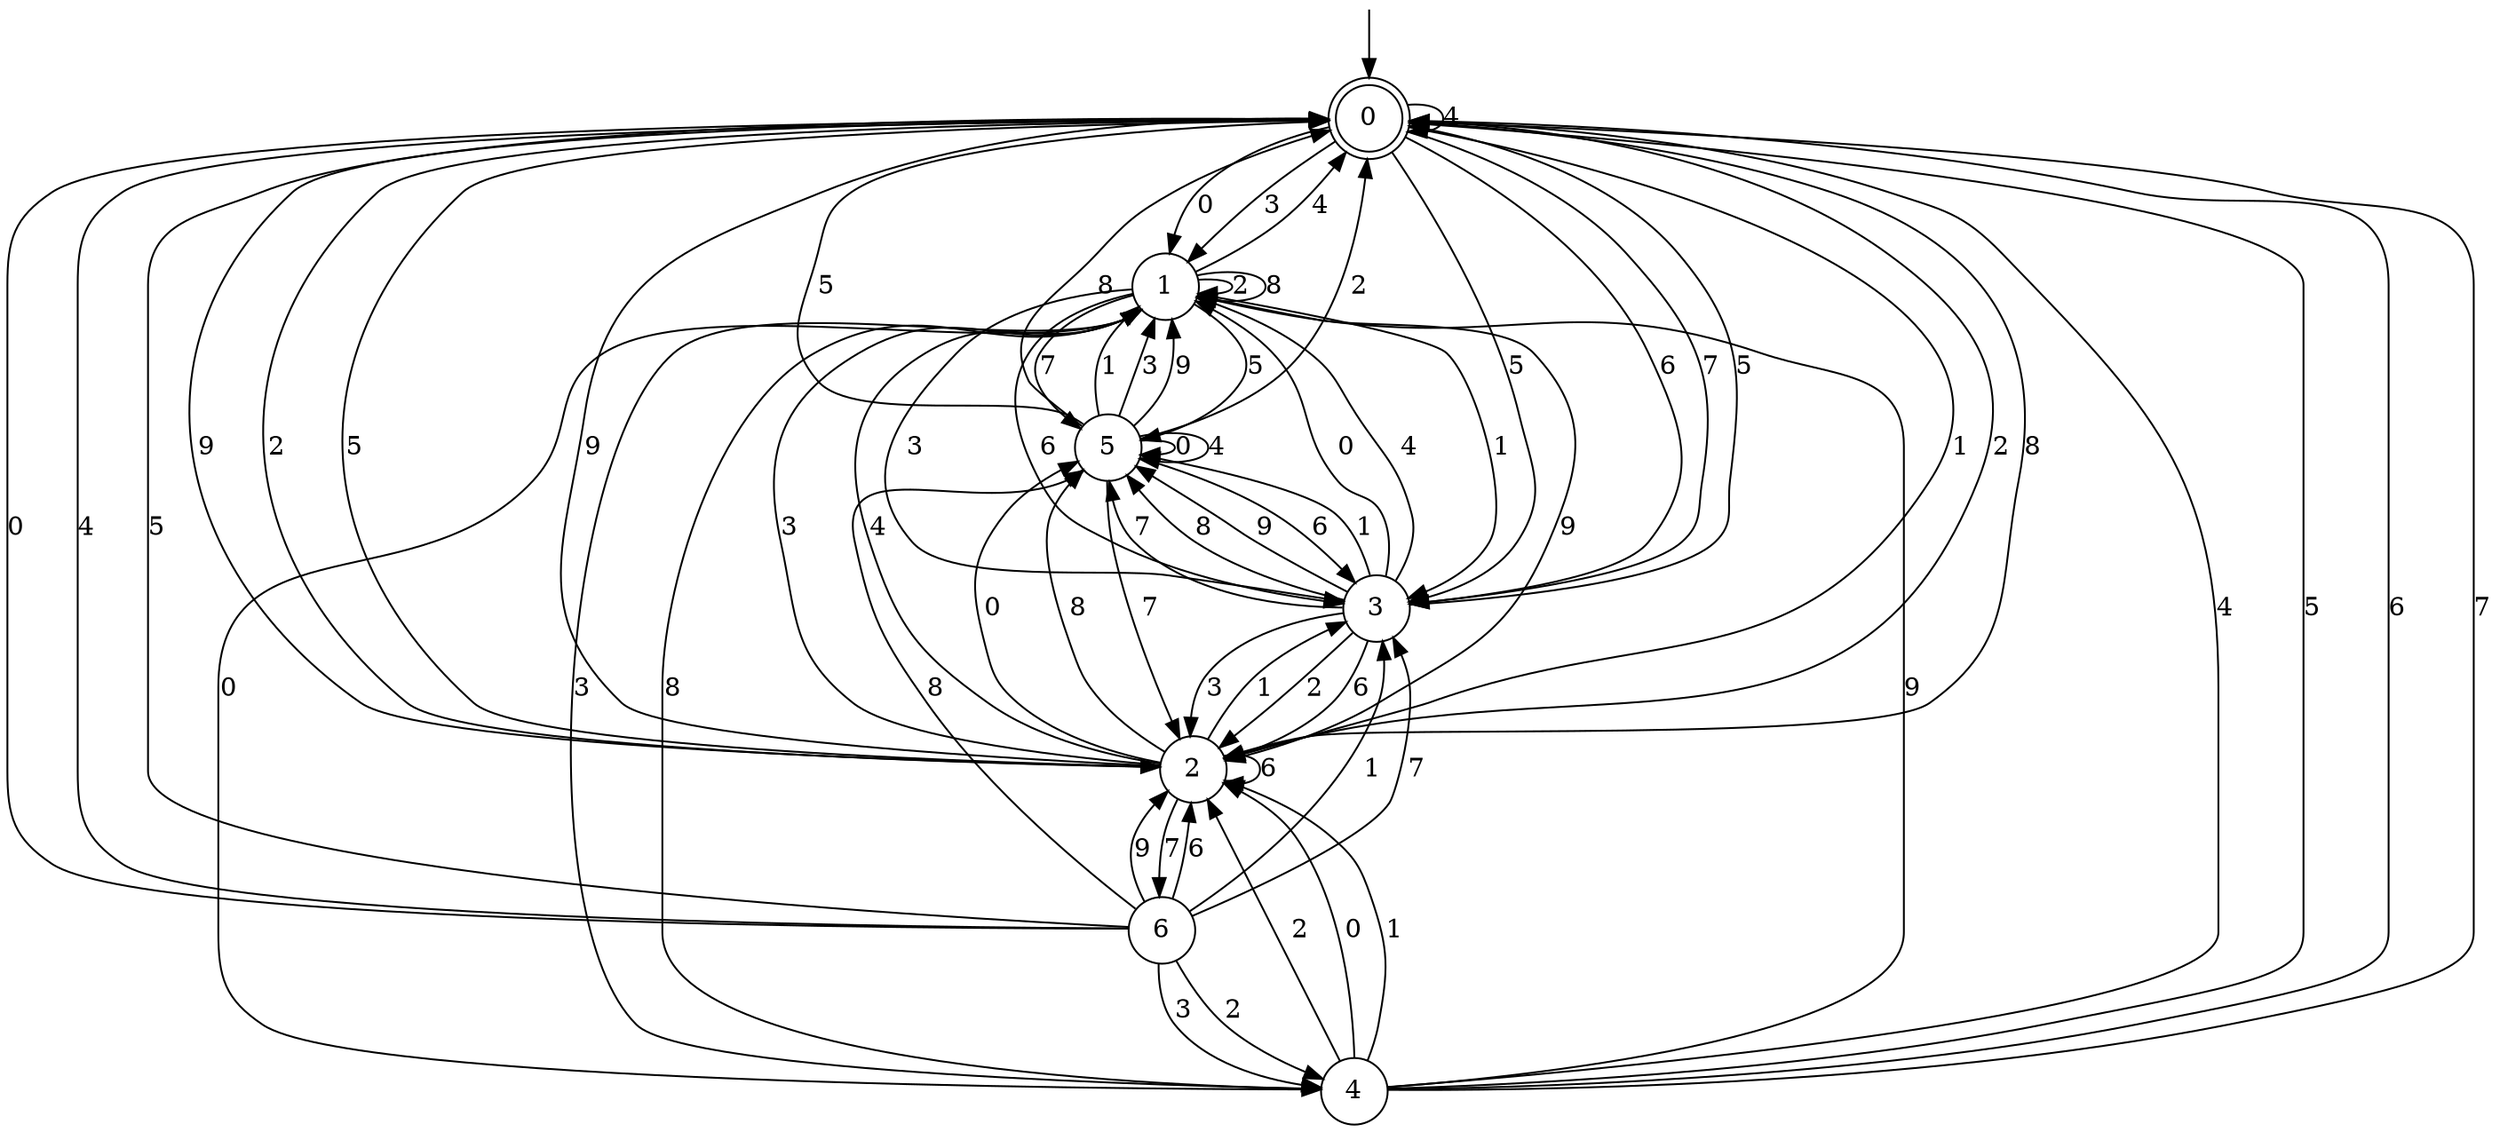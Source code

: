 digraph g {

	s0 [shape="doublecircle" label="0"];
	s1 [shape="circle" label="1"];
	s2 [shape="circle" label="2"];
	s3 [shape="circle" label="3"];
	s4 [shape="circle" label="4"];
	s5 [shape="circle" label="5"];
	s6 [shape="circle" label="6"];
	s0 -> s1 [label="0"];
	s0 -> s2 [label="1"];
	s0 -> s2 [label="2"];
	s0 -> s1 [label="3"];
	s0 -> s0 [label="4"];
	s0 -> s3 [label="5"];
	s0 -> s3 [label="6"];
	s0 -> s3 [label="7"];
	s0 -> s2 [label="8"];
	s0 -> s2 [label="9"];
	s1 -> s4 [label="0"];
	s1 -> s3 [label="1"];
	s1 -> s1 [label="2"];
	s1 -> s3 [label="3"];
	s1 -> s0 [label="4"];
	s1 -> s5 [label="5"];
	s1 -> s3 [label="6"];
	s1 -> s5 [label="7"];
	s1 -> s1 [label="8"];
	s1 -> s2 [label="9"];
	s2 -> s5 [label="0"];
	s2 -> s3 [label="1"];
	s2 -> s0 [label="2"];
	s2 -> s1 [label="3"];
	s2 -> s1 [label="4"];
	s2 -> s0 [label="5"];
	s2 -> s2 [label="6"];
	s2 -> s6 [label="7"];
	s2 -> s5 [label="8"];
	s2 -> s0 [label="9"];
	s3 -> s1 [label="0"];
	s3 -> s5 [label="1"];
	s3 -> s2 [label="2"];
	s3 -> s2 [label="3"];
	s3 -> s1 [label="4"];
	s3 -> s0 [label="5"];
	s3 -> s2 [label="6"];
	s3 -> s5 [label="7"];
	s3 -> s5 [label="8"];
	s3 -> s5 [label="9"];
	s4 -> s2 [label="0"];
	s4 -> s2 [label="1"];
	s4 -> s2 [label="2"];
	s4 -> s1 [label="3"];
	s4 -> s0 [label="4"];
	s4 -> s0 [label="5"];
	s4 -> s0 [label="6"];
	s4 -> s0 [label="7"];
	s4 -> s1 [label="8"];
	s4 -> s1 [label="9"];
	s5 -> s5 [label="0"];
	s5 -> s1 [label="1"];
	s5 -> s0 [label="2"];
	s5 -> s1 [label="3"];
	s5 -> s5 [label="4"];
	s5 -> s0 [label="5"];
	s5 -> s3 [label="6"];
	s5 -> s2 [label="7"];
	s5 -> s0 [label="8"];
	s5 -> s1 [label="9"];
	s6 -> s0 [label="0"];
	s6 -> s3 [label="1"];
	s6 -> s4 [label="2"];
	s6 -> s4 [label="3"];
	s6 -> s0 [label="4"];
	s6 -> s0 [label="5"];
	s6 -> s2 [label="6"];
	s6 -> s3 [label="7"];
	s6 -> s5 [label="8"];
	s6 -> s2 [label="9"];

__start0 [label="" shape="none" width="0" height="0"];
__start0 -> s0;

}
